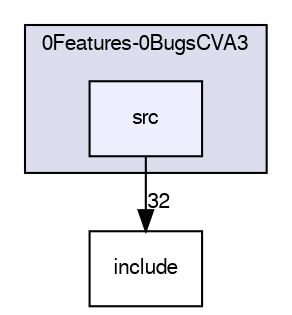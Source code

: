digraph "src" {
  compound=true
  node [ fontsize="10", fontname="FreeSans"];
  edge [ labelfontsize="10", labelfontname="FreeSans"];
  subgraph clusterdir_494011d88441c303ca0df2a05eb3908c {
    graph [ bgcolor="#ddddee", pencolor="black", label="0Features-0BugsCVA3" fontname="FreeSans", fontsize="10", URL="dir_494011d88441c303ca0df2a05eb3908c.html"]
  dir_fcefb6d2fb2367449d4de06b2efb8d92 [shape=box, label="src", style="filled", fillcolor="#eeeeff", pencolor="black", URL="dir_fcefb6d2fb2367449d4de06b2efb8d92.html"];
  }
  dir_c25995846b196189a07e09f9cbd77f31 [shape=box label="include" URL="dir_c25995846b196189a07e09f9cbd77f31.html"];
  dir_fcefb6d2fb2367449d4de06b2efb8d92->dir_c25995846b196189a07e09f9cbd77f31 [headlabel="32", labeldistance=1.5 headhref="dir_000004_000005.html"];
}
